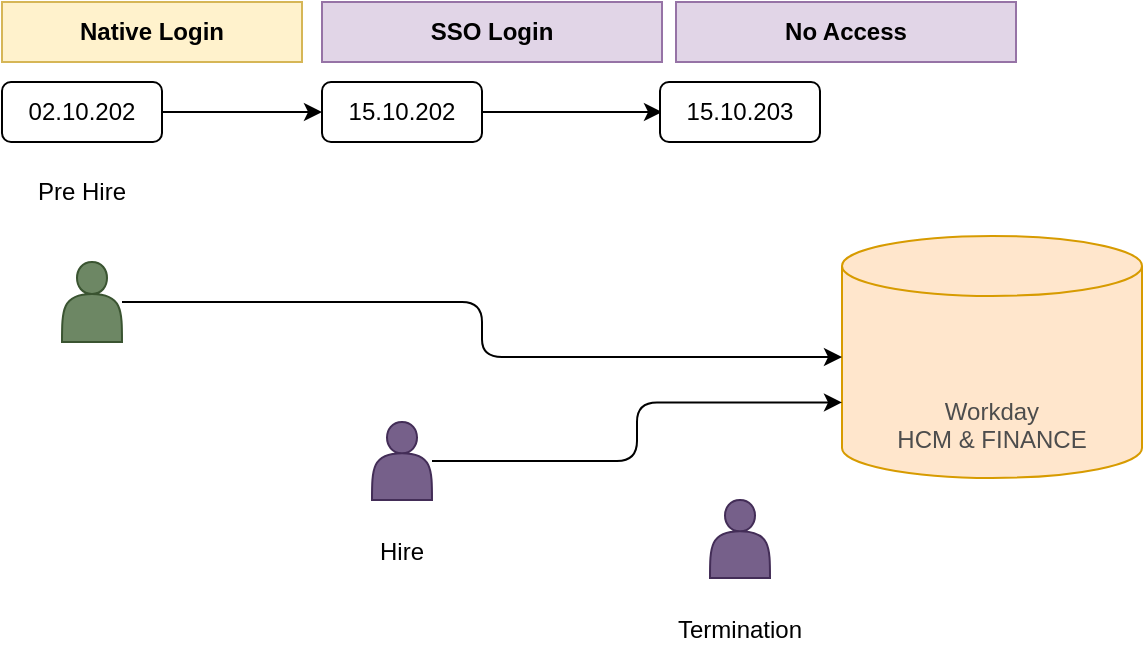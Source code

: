 <mxfile version="24.7.7">
  <diagram name="Page-1" id="xx1sGBHQq_7MCq3z3cfu">
    <mxGraphModel dx="1434" dy="772" grid="1" gridSize="10" guides="1" tooltips="1" connect="1" arrows="1" fold="1" page="1" pageScale="1" pageWidth="850" pageHeight="1100" math="0" shadow="0">
      <root>
        <mxCell id="0" />
        <mxCell id="1" parent="0" />
        <mxCell id="-l6DJTiAy_bA2jsMD3Sh-2" value="&lt;div&gt;&lt;font color=&quot;#4d4d4d&quot;&gt;&lt;br&gt;&lt;/font&gt;&lt;/div&gt;&lt;div&gt;&lt;font color=&quot;#4d4d4d&quot;&gt;&lt;br&gt;&lt;/font&gt;&lt;/div&gt;&lt;font color=&quot;#4d4d4d&quot;&gt;&lt;div&gt;&lt;font color=&quot;#4d4d4d&quot;&gt;&lt;br&gt;&lt;/font&gt;&lt;/div&gt;Workday&lt;/font&gt;&lt;div&gt;&lt;font color=&quot;#4d4d4d&quot;&gt;HCM &amp;amp; FINANCE&lt;/font&gt;&lt;/div&gt;" style="shape=cylinder3;whiteSpace=wrap;html=1;boundedLbl=1;backgroundOutline=1;size=15;fillColor=#ffe6cc;strokeColor=#d79b00;" vertex="1" parent="1">
          <mxGeometry x="570" y="316.97" width="150" height="121" as="geometry" />
        </mxCell>
        <mxCell id="-l6DJTiAy_bA2jsMD3Sh-3" value="" style="shape=image;verticalLabelPosition=bottom;labelBackgroundColor=default;verticalAlign=top;aspect=fixed;imageAspect=0;image=https://upload.wikimedia.org/wikipedia/commons/thumb/3/3b/Workday_Logo.png/1280px-Workday_Logo.png;" vertex="1" parent="1">
          <mxGeometry x="600" y="356" width="90" height="34.95" as="geometry" />
        </mxCell>
        <mxCell id="-l6DJTiAy_bA2jsMD3Sh-8" value="" style="shape=actor;whiteSpace=wrap;html=1;fillColor=#76608a;strokeColor=#432D57;fontColor=#ffffff;" vertex="1" parent="1">
          <mxGeometry x="335" y="410" width="30" height="39" as="geometry" />
        </mxCell>
        <mxCell id="-l6DJTiAy_bA2jsMD3Sh-11" style="edgeStyle=orthogonalEdgeStyle;rounded=1;orthogonalLoop=1;jettySize=auto;html=1;curved=0;" edge="1" parent="1" source="-l6DJTiAy_bA2jsMD3Sh-9" target="-l6DJTiAy_bA2jsMD3Sh-2">
          <mxGeometry relative="1" as="geometry" />
        </mxCell>
        <mxCell id="-l6DJTiAy_bA2jsMD3Sh-9" value="" style="shape=actor;whiteSpace=wrap;html=1;fillColor=#6d8764;strokeColor=#3A5431;fontColor=#ffffff;" vertex="1" parent="1">
          <mxGeometry x="180" y="330" width="30" height="40" as="geometry" />
        </mxCell>
        <mxCell id="-l6DJTiAy_bA2jsMD3Sh-12" style="edgeStyle=orthogonalEdgeStyle;rounded=1;orthogonalLoop=1;jettySize=auto;html=1;entryX=0;entryY=0;entryDx=0;entryDy=83.25;entryPerimeter=0;curved=0;" edge="1" parent="1" source="-l6DJTiAy_bA2jsMD3Sh-8" target="-l6DJTiAy_bA2jsMD3Sh-2">
          <mxGeometry relative="1" as="geometry" />
        </mxCell>
        <mxCell id="-l6DJTiAy_bA2jsMD3Sh-14" value="Pre Hire" style="text;html=1;align=center;verticalAlign=middle;whiteSpace=wrap;rounded=0;" vertex="1" parent="1">
          <mxGeometry x="160" y="280" width="60" height="30" as="geometry" />
        </mxCell>
        <mxCell id="-l6DJTiAy_bA2jsMD3Sh-15" value="Hire" style="text;html=1;align=center;verticalAlign=middle;whiteSpace=wrap;rounded=0;" vertex="1" parent="1">
          <mxGeometry x="320" y="460" width="60" height="30" as="geometry" />
        </mxCell>
        <mxCell id="-l6DJTiAy_bA2jsMD3Sh-18" value="" style="edgeStyle=orthogonalEdgeStyle;rounded=0;orthogonalLoop=1;jettySize=auto;html=1;" edge="1" parent="1" source="-l6DJTiAy_bA2jsMD3Sh-16" target="-l6DJTiAy_bA2jsMD3Sh-17">
          <mxGeometry relative="1" as="geometry" />
        </mxCell>
        <mxCell id="-l6DJTiAy_bA2jsMD3Sh-16" value="02.10.202" style="rounded=1;whiteSpace=wrap;html=1;" vertex="1" parent="1">
          <mxGeometry x="150" y="240" width="80" height="30" as="geometry" />
        </mxCell>
        <mxCell id="-l6DJTiAy_bA2jsMD3Sh-19" style="edgeStyle=orthogonalEdgeStyle;rounded=0;orthogonalLoop=1;jettySize=auto;html=1;" edge="1" parent="1" source="-l6DJTiAy_bA2jsMD3Sh-17">
          <mxGeometry relative="1" as="geometry">
            <mxPoint x="480" y="255" as="targetPoint" />
          </mxGeometry>
        </mxCell>
        <mxCell id="-l6DJTiAy_bA2jsMD3Sh-17" value="15.10.202" style="rounded=1;whiteSpace=wrap;html=1;" vertex="1" parent="1">
          <mxGeometry x="310" y="240" width="80" height="30" as="geometry" />
        </mxCell>
        <mxCell id="-l6DJTiAy_bA2jsMD3Sh-20" value="" style="shape=actor;whiteSpace=wrap;html=1;fillColor=#76608a;strokeColor=#432D57;fontColor=#ffffff;" vertex="1" parent="1">
          <mxGeometry x="504" y="449" width="30" height="39" as="geometry" />
        </mxCell>
        <mxCell id="-l6DJTiAy_bA2jsMD3Sh-21" value="Termination" style="text;html=1;align=center;verticalAlign=middle;whiteSpace=wrap;rounded=0;" vertex="1" parent="1">
          <mxGeometry x="489" y="499" width="60" height="30" as="geometry" />
        </mxCell>
        <mxCell id="-l6DJTiAy_bA2jsMD3Sh-22" value="15.10.203" style="rounded=1;whiteSpace=wrap;html=1;" vertex="1" parent="1">
          <mxGeometry x="479" y="240" width="80" height="30" as="geometry" />
        </mxCell>
        <mxCell id="-l6DJTiAy_bA2jsMD3Sh-23" value="Native Login" style="text;html=1;align=center;verticalAlign=middle;whiteSpace=wrap;rounded=0;fontStyle=1;fillColor=#fff2cc;strokeColor=#d6b656;" vertex="1" parent="1">
          <mxGeometry x="150" y="200" width="150" height="30" as="geometry" />
        </mxCell>
        <mxCell id="-l6DJTiAy_bA2jsMD3Sh-24" value="SSO Login" style="text;html=1;align=center;verticalAlign=middle;whiteSpace=wrap;rounded=0;fontStyle=1;fillColor=#e1d5e7;strokeColor=#9673a6;" vertex="1" parent="1">
          <mxGeometry x="310" y="200" width="170" height="30" as="geometry" />
        </mxCell>
        <mxCell id="-l6DJTiAy_bA2jsMD3Sh-25" value="No Access" style="text;html=1;align=center;verticalAlign=middle;whiteSpace=wrap;rounded=0;fontStyle=1;fillColor=#e1d5e7;strokeColor=#9673a6;" vertex="1" parent="1">
          <mxGeometry x="487" y="200" width="170" height="30" as="geometry" />
        </mxCell>
      </root>
    </mxGraphModel>
  </diagram>
</mxfile>
